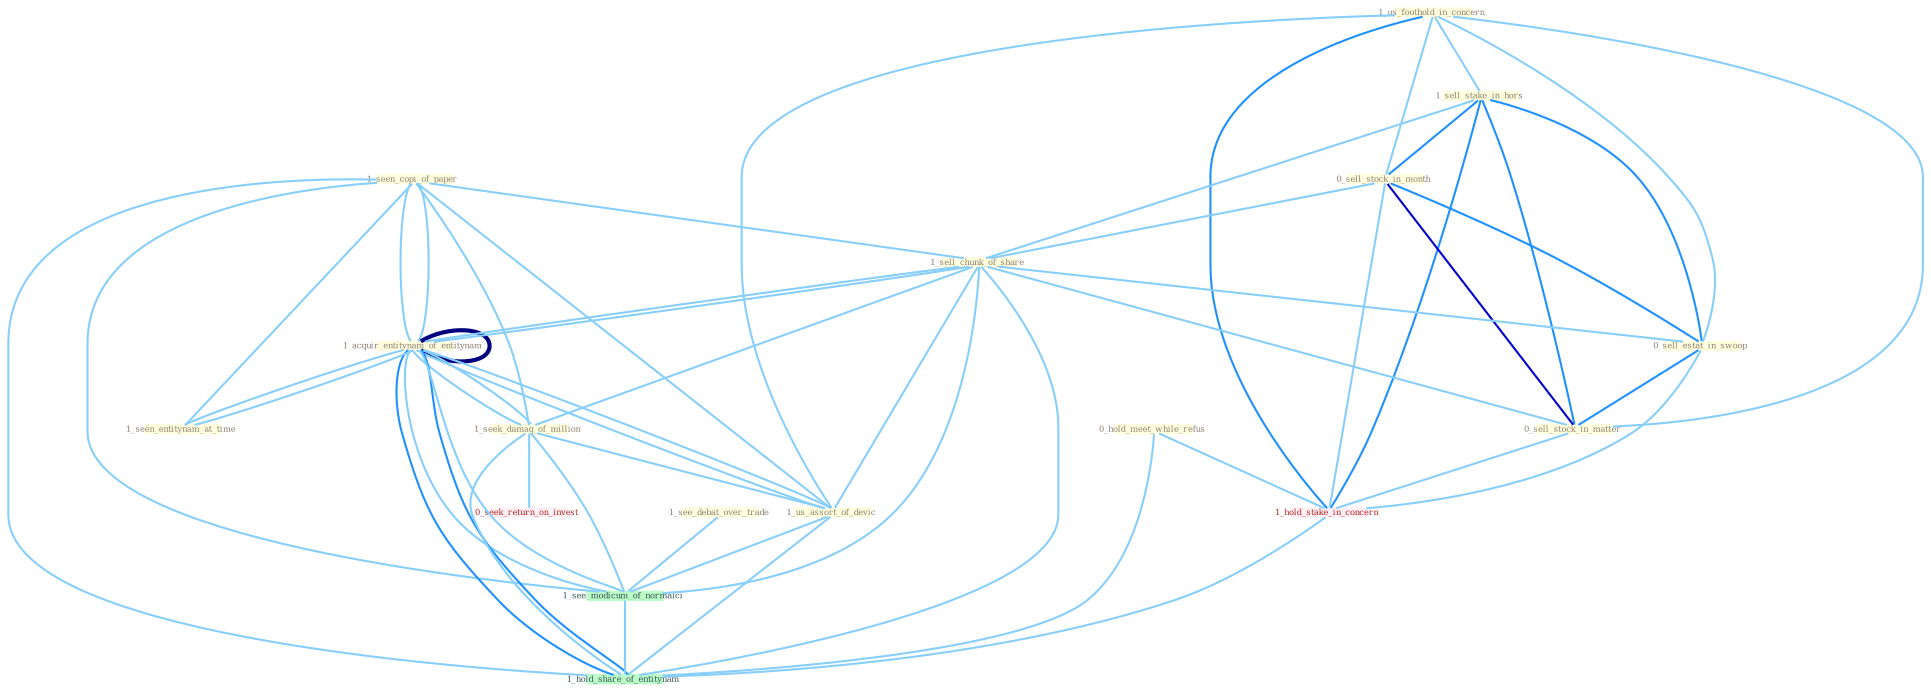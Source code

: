 Graph G{ 
    node
    [shape=polygon,style=filled,width=.5,height=.06,color="#BDFCC9",fixedsize=true,fontsize=4,
    fontcolor="#2f4f4f"];
    {node
    [color="#ffffe0", fontcolor="#8b7d6b"] "1_us_foothold_in_concern " "1_sell_stake_in_hors " "1_seen_copi_of_paper " "0_sell_stock_in_month " "1_acquir_entitynam_of_entitynam " "1_seek_damag_of_million " "0_hold_meet_while_refus " "1_sell_chunk_of_share " "1_seen_entitynam_at_time " "0_sell_estat_in_swoop " "0_sell_stock_in_matter " "1_us_assort_of_devic " "1_see_debat_over_trade "}
{node [color="#fff0f5", fontcolor="#b22222"] "1_hold_stake_in_concern " "0_seek_return_on_invest "}
edge [color="#B0E2FF"];

	"1_us_foothold_in_concern " -- "1_sell_stake_in_hors " [w="1", color="#87cefa" ];
	"1_us_foothold_in_concern " -- "0_sell_stock_in_month " [w="1", color="#87cefa" ];
	"1_us_foothold_in_concern " -- "0_sell_estat_in_swoop " [w="1", color="#87cefa" ];
	"1_us_foothold_in_concern " -- "0_sell_stock_in_matter " [w="1", color="#87cefa" ];
	"1_us_foothold_in_concern " -- "1_us_assort_of_devic " [w="1", color="#87cefa" ];
	"1_us_foothold_in_concern " -- "1_hold_stake_in_concern " [w="2", color="#1e90ff" , len=0.8];
	"1_sell_stake_in_hors " -- "0_sell_stock_in_month " [w="2", color="#1e90ff" , len=0.8];
	"1_sell_stake_in_hors " -- "1_sell_chunk_of_share " [w="1", color="#87cefa" ];
	"1_sell_stake_in_hors " -- "0_sell_estat_in_swoop " [w="2", color="#1e90ff" , len=0.8];
	"1_sell_stake_in_hors " -- "0_sell_stock_in_matter " [w="2", color="#1e90ff" , len=0.8];
	"1_sell_stake_in_hors " -- "1_hold_stake_in_concern " [w="2", color="#1e90ff" , len=0.8];
	"1_seen_copi_of_paper " -- "1_acquir_entitynam_of_entitynam " [w="1", color="#87cefa" ];
	"1_seen_copi_of_paper " -- "1_seek_damag_of_million " [w="1", color="#87cefa" ];
	"1_seen_copi_of_paper " -- "1_sell_chunk_of_share " [w="1", color="#87cefa" ];
	"1_seen_copi_of_paper " -- "1_seen_entitynam_at_time " [w="1", color="#87cefa" ];
	"1_seen_copi_of_paper " -- "1_us_assort_of_devic " [w="1", color="#87cefa" ];
	"1_seen_copi_of_paper " -- "1_see_modicum_of_normalci " [w="1", color="#87cefa" ];
	"1_seen_copi_of_paper " -- "1_acquir_entitynam_of_entitynam " [w="1", color="#87cefa" ];
	"1_seen_copi_of_paper " -- "1_hold_share_of_entitynam " [w="1", color="#87cefa" ];
	"0_sell_stock_in_month " -- "1_sell_chunk_of_share " [w="1", color="#87cefa" ];
	"0_sell_stock_in_month " -- "0_sell_estat_in_swoop " [w="2", color="#1e90ff" , len=0.8];
	"0_sell_stock_in_month " -- "0_sell_stock_in_matter " [w="3", color="#0000cd" , len=0.6];
	"0_sell_stock_in_month " -- "1_hold_stake_in_concern " [w="1", color="#87cefa" ];
	"1_acquir_entitynam_of_entitynam " -- "1_seek_damag_of_million " [w="1", color="#87cefa" ];
	"1_acquir_entitynam_of_entitynam " -- "1_sell_chunk_of_share " [w="1", color="#87cefa" ];
	"1_acquir_entitynam_of_entitynam " -- "1_seen_entitynam_at_time " [w="1", color="#87cefa" ];
	"1_acquir_entitynam_of_entitynam " -- "1_us_assort_of_devic " [w="1", color="#87cefa" ];
	"1_acquir_entitynam_of_entitynam " -- "1_see_modicum_of_normalci " [w="1", color="#87cefa" ];
	"1_acquir_entitynam_of_entitynam " -- "1_acquir_entitynam_of_entitynam " [w="4", style=bold, color="#000080", len=0.4];
	"1_acquir_entitynam_of_entitynam " -- "1_hold_share_of_entitynam " [w="2", color="#1e90ff" , len=0.8];
	"1_seek_damag_of_million " -- "1_sell_chunk_of_share " [w="1", color="#87cefa" ];
	"1_seek_damag_of_million " -- "1_us_assort_of_devic " [w="1", color="#87cefa" ];
	"1_seek_damag_of_million " -- "0_seek_return_on_invest " [w="1", color="#87cefa" ];
	"1_seek_damag_of_million " -- "1_see_modicum_of_normalci " [w="1", color="#87cefa" ];
	"1_seek_damag_of_million " -- "1_acquir_entitynam_of_entitynam " [w="1", color="#87cefa" ];
	"1_seek_damag_of_million " -- "1_hold_share_of_entitynam " [w="1", color="#87cefa" ];
	"0_hold_meet_while_refus " -- "1_hold_stake_in_concern " [w="1", color="#87cefa" ];
	"0_hold_meet_while_refus " -- "1_hold_share_of_entitynam " [w="1", color="#87cefa" ];
	"1_sell_chunk_of_share " -- "0_sell_estat_in_swoop " [w="1", color="#87cefa" ];
	"1_sell_chunk_of_share " -- "0_sell_stock_in_matter " [w="1", color="#87cefa" ];
	"1_sell_chunk_of_share " -- "1_us_assort_of_devic " [w="1", color="#87cefa" ];
	"1_sell_chunk_of_share " -- "1_see_modicum_of_normalci " [w="1", color="#87cefa" ];
	"1_sell_chunk_of_share " -- "1_acquir_entitynam_of_entitynam " [w="1", color="#87cefa" ];
	"1_sell_chunk_of_share " -- "1_hold_share_of_entitynam " [w="1", color="#87cefa" ];
	"1_seen_entitynam_at_time " -- "1_acquir_entitynam_of_entitynam " [w="1", color="#87cefa" ];
	"0_sell_estat_in_swoop " -- "0_sell_stock_in_matter " [w="2", color="#1e90ff" , len=0.8];
	"0_sell_estat_in_swoop " -- "1_hold_stake_in_concern " [w="1", color="#87cefa" ];
	"0_sell_stock_in_matter " -- "1_hold_stake_in_concern " [w="1", color="#87cefa" ];
	"1_us_assort_of_devic " -- "1_see_modicum_of_normalci " [w="1", color="#87cefa" ];
	"1_us_assort_of_devic " -- "1_acquir_entitynam_of_entitynam " [w="1", color="#87cefa" ];
	"1_us_assort_of_devic " -- "1_hold_share_of_entitynam " [w="1", color="#87cefa" ];
	"1_see_debat_over_trade " -- "1_see_modicum_of_normalci " [w="1", color="#87cefa" ];
	"1_hold_stake_in_concern " -- "1_hold_share_of_entitynam " [w="1", color="#87cefa" ];
	"1_see_modicum_of_normalci " -- "1_acquir_entitynam_of_entitynam " [w="1", color="#87cefa" ];
	"1_see_modicum_of_normalci " -- "1_hold_share_of_entitynam " [w="1", color="#87cefa" ];
	"1_acquir_entitynam_of_entitynam " -- "1_hold_share_of_entitynam " [w="2", color="#1e90ff" , len=0.8];
}
